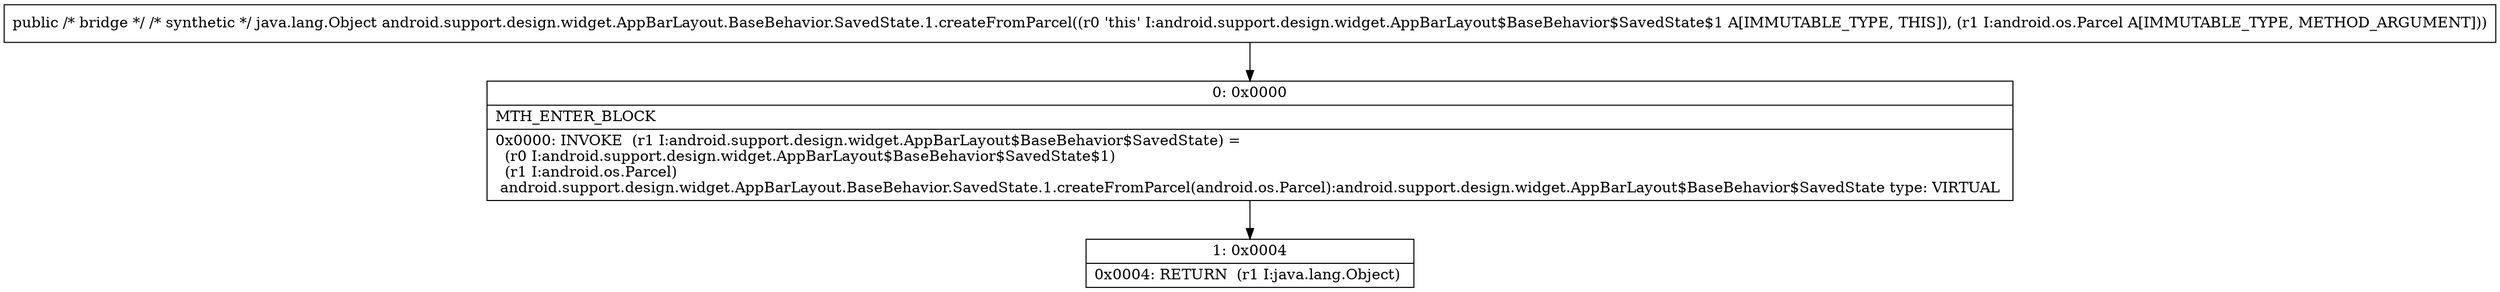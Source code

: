digraph "CFG forandroid.support.design.widget.AppBarLayout.BaseBehavior.SavedState.1.createFromParcel(Landroid\/os\/Parcel;)Ljava\/lang\/Object;" {
Node_0 [shape=record,label="{0\:\ 0x0000|MTH_ENTER_BLOCK\l|0x0000: INVOKE  (r1 I:android.support.design.widget.AppBarLayout$BaseBehavior$SavedState) = \l  (r0 I:android.support.design.widget.AppBarLayout$BaseBehavior$SavedState$1)\l  (r1 I:android.os.Parcel)\l android.support.design.widget.AppBarLayout.BaseBehavior.SavedState.1.createFromParcel(android.os.Parcel):android.support.design.widget.AppBarLayout$BaseBehavior$SavedState type: VIRTUAL \l}"];
Node_1 [shape=record,label="{1\:\ 0x0004|0x0004: RETURN  (r1 I:java.lang.Object) \l}"];
MethodNode[shape=record,label="{public \/* bridge *\/ \/* synthetic *\/ java.lang.Object android.support.design.widget.AppBarLayout.BaseBehavior.SavedState.1.createFromParcel((r0 'this' I:android.support.design.widget.AppBarLayout$BaseBehavior$SavedState$1 A[IMMUTABLE_TYPE, THIS]), (r1 I:android.os.Parcel A[IMMUTABLE_TYPE, METHOD_ARGUMENT])) }"];
MethodNode -> Node_0;
Node_0 -> Node_1;
}

